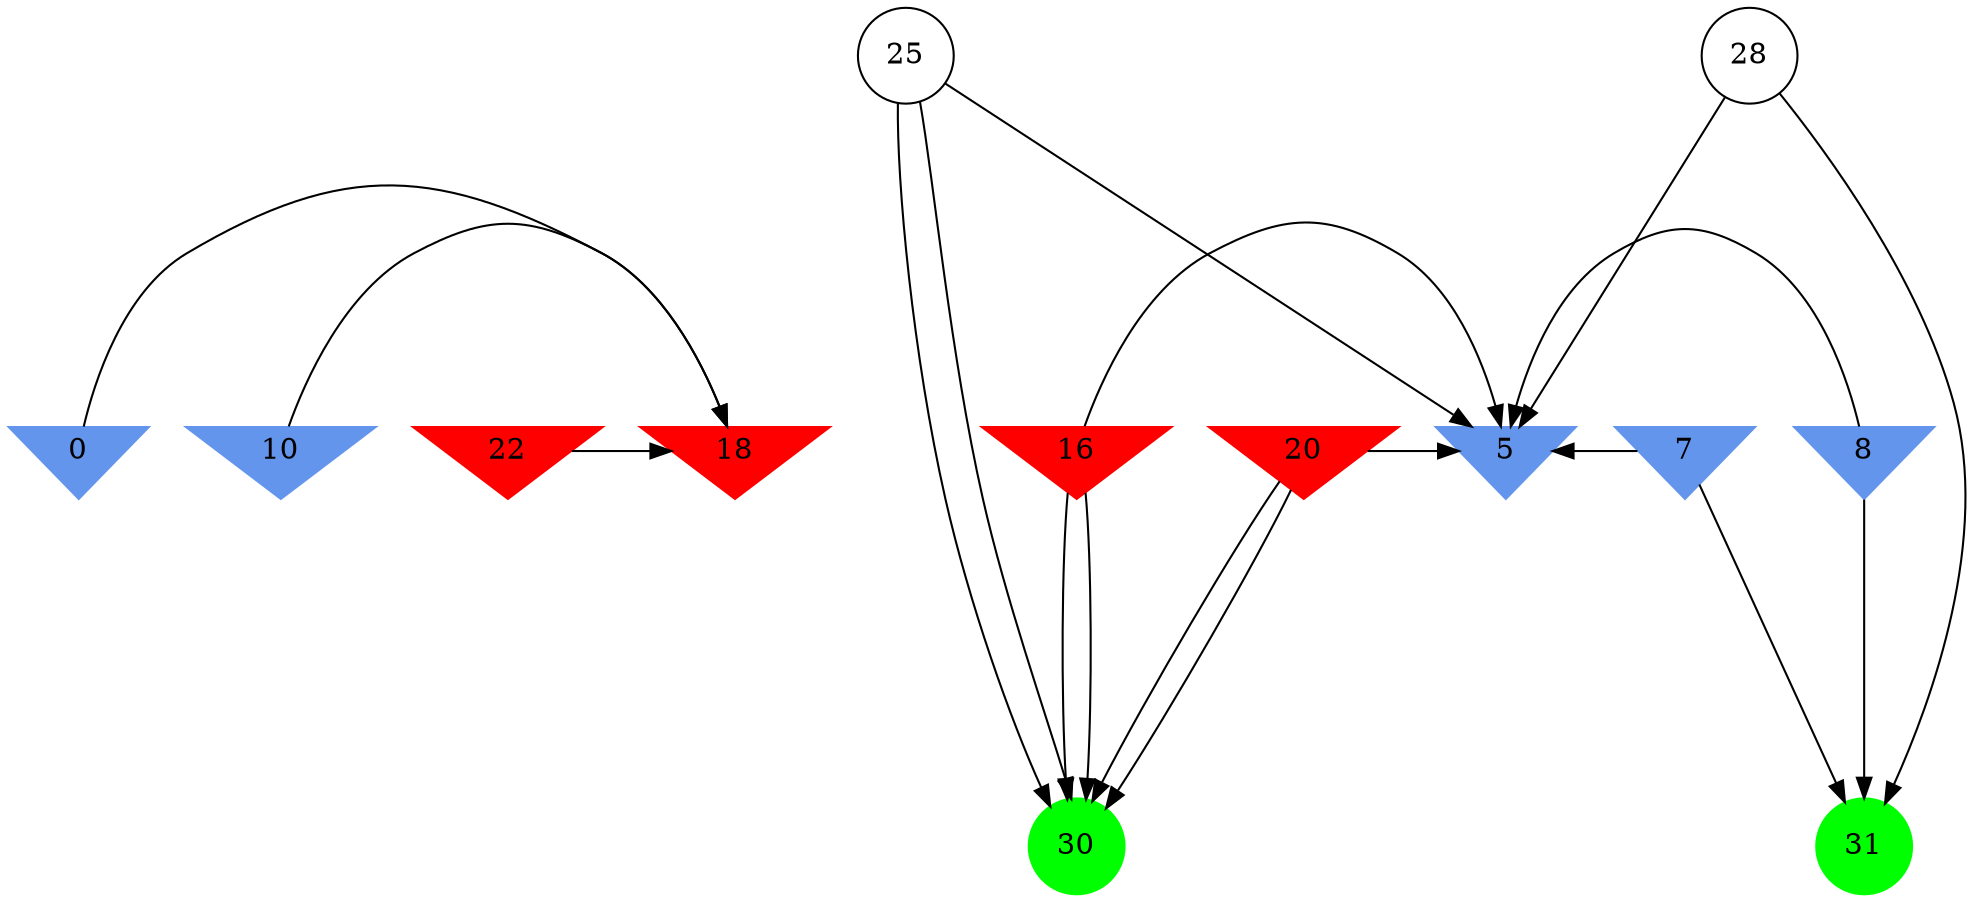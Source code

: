 digraph brain {
	ranksep=2.0;
	0 [shape=invtriangle,style=filled,color=cornflowerblue];
	5 [shape=invtriangle,style=filled,color=cornflowerblue];
	7 [shape=invtriangle,style=filled,color=cornflowerblue];
	8 [shape=invtriangle,style=filled,color=cornflowerblue];
	10 [shape=invtriangle,style=filled,color=cornflowerblue];
	16 [shape=invtriangle,style=filled,color=red];
	18 [shape=invtriangle,style=filled,color=red];
	20 [shape=invtriangle,style=filled,color=red];
	22 [shape=invtriangle,style=filled,color=red];
	25 [shape=circle,color=black];
	28 [shape=circle,color=black];
	30 [shape=circle,style=filled,color=green];
	31 [shape=circle,style=filled,color=green];
	10	->	18;
	22	->	18;
	0	->	18;
	25	->	5;
	25	->	30;
	25	->	30;
	20	->	5;
	20	->	30;
	20	->	30;
	16	->	5;
	16	->	30;
	16	->	30;
	8	->	5;
	8	->	31;
	7	->	5;
	7	->	31;
	28	->	5;
	28	->	31;
	{ rank=same; 0; 5; 7; 8; 10; 16; 18; 20; 22; }
	{ rank=same; 25; 28; }
	{ rank=same; 30; 31; }
}
